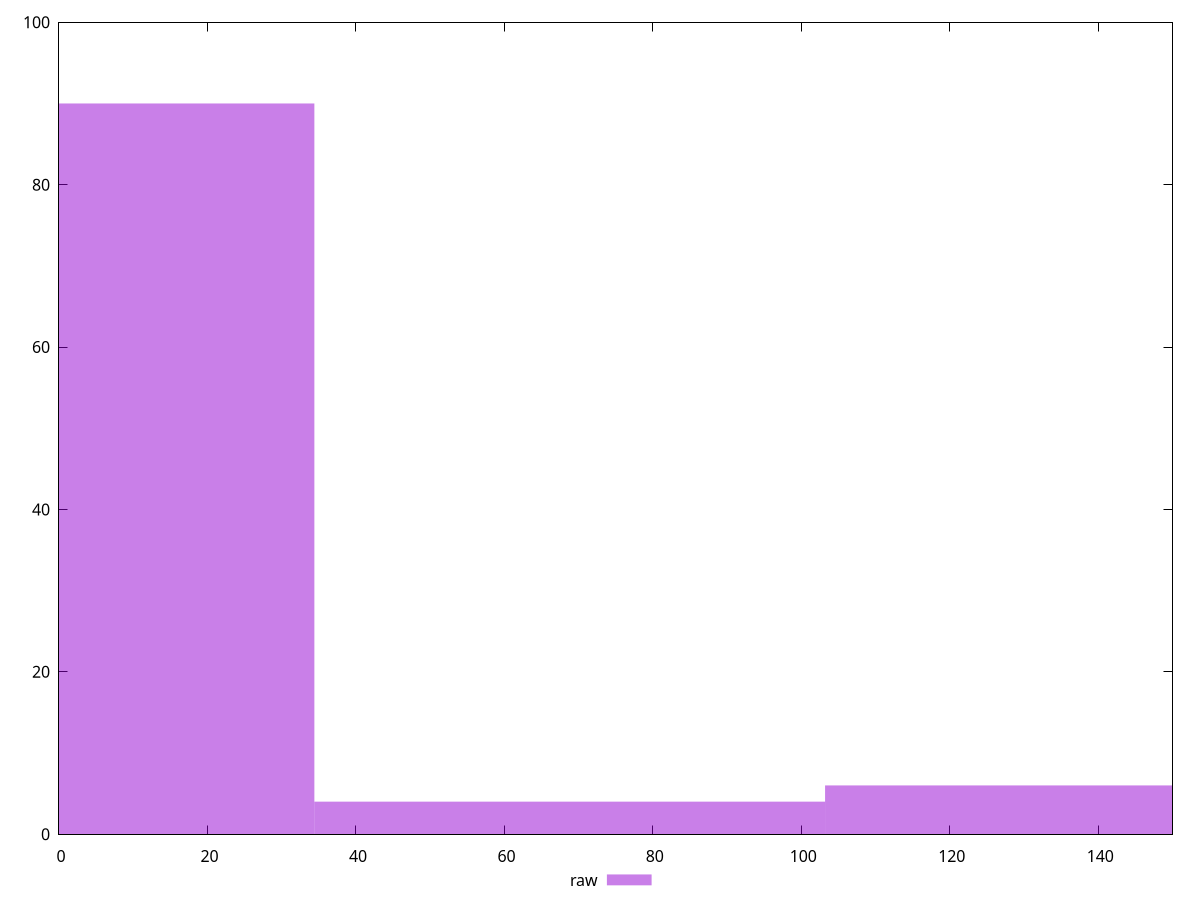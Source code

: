 reset

$raw <<EOF
0 90
137.59799123775184 6
68.79899561887592 4
EOF

set key outside below
set boxwidth 68.79899561887592
set xrange [0:150]
set yrange [0:100]
set trange [0:100]
set style fill transparent solid 0.5 noborder
set terminal svg size 640, 490 enhanced background rgb 'white'
set output "report_00019_2021-02-10T18-14-37.922Z//unminified-css/samples/pages/raw/histogram.svg"

plot $raw title "raw" with boxes

reset
